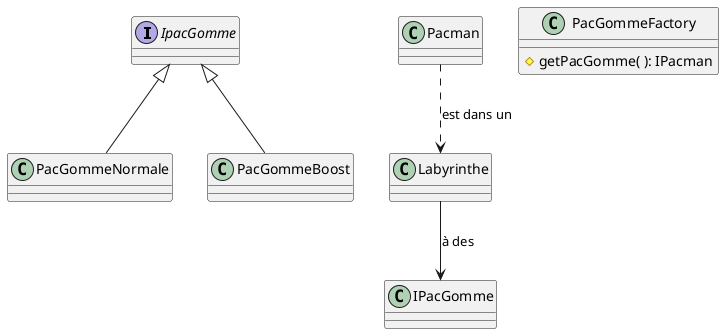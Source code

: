 @startuml Pacman

Interface IpacGomme

class PacGommeNormale
Class PacGommeBoost

Class Pacman
Class Labyrinthe

Class PacGommeFactory {
    # getPacGomme( ): IPacman
}


IpacGomme <|-- PacGommeBoost
IpacGomme <|-- PacGommeNormale

Pacman ..> Labyrinthe : est dans un
Labyrinthe --> IPacGomme : à des